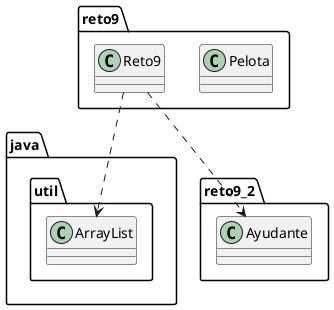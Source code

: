 @startuml
class java.util.ArrayList
class reto9.Pelota
class reto9.Reto9
class reto9_2.Ayudante
reto9.Reto9 ..> java.util.ArrayList
reto9.Reto9 ..> reto9_2.Ayudante
@enduml